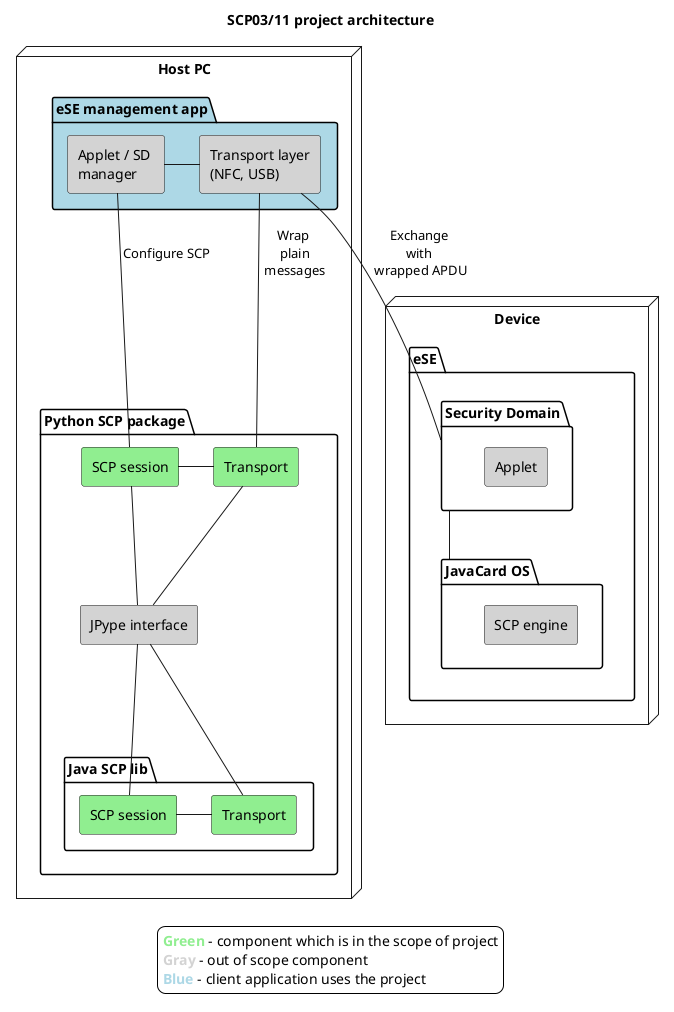 @startuml

skinparam componentStyle rectangle

title SCP03/11 project architecture

!$project_inscope_color = "#LightGreen"
!$client_color = "#LightBlue"
!$outofscope_color = "#LightGrey"


legend
    <color:lightgreen>**Green**</color> - component which is in the scope of project
    <color:lightgrey>**Gray**</color> - out of scope component
    <color:lightblue>**Blue**</color> - client application uses the project
end legend

<style>
legend {
    BackGroundColor transparent
}
</style>


node "Host PC" as host_pc {
    package "Python SCP package" as scp_lib_python {
        component session_python $project_inscope_color [
            SCP session
        ]
        component jpype $outofscope_color [
            JPype interface
        ]
        component transport_python $project_inscope_color [
            Transport
        ]

        session_python - transport_python
        session_python -- jpype
        transport_python - jpype

        package "Java SCP lib" as scp_lib_java {
            component session_java $project_inscope_color [
                SCP session
            ]
            component transport_java $project_inscope_color [
                Transport
            ]

            session_java - transport_java
        }

        jpype -- session_java
        jpype -- transport_java
    }

    package "eSE management app" as ese_manager $client_color {
        component transport $outofscope_color [
            Transport layer
            (NFC, USB)
        ]
        component manager $outofscope_color [
            Applet / SD 
            manager
        ]

        manager - transport  
        manager -- session_python: Configure SCP
        transport -- transport_python: Wrap\n plain\n messages
    }
}


node "Device" as device {
    package "eSE" as ese {
        package "Security Domain" as sd {
            component [Applet] as applet $outofscope_color
        }
        package "JavaCard OS" as jcop {
            component [SCP engine] as scp $outofscope_color
        }
        sd -- jcop
    }
    transport -- sd: Exchange\n with \n wrapped APDU
}

@enduml
